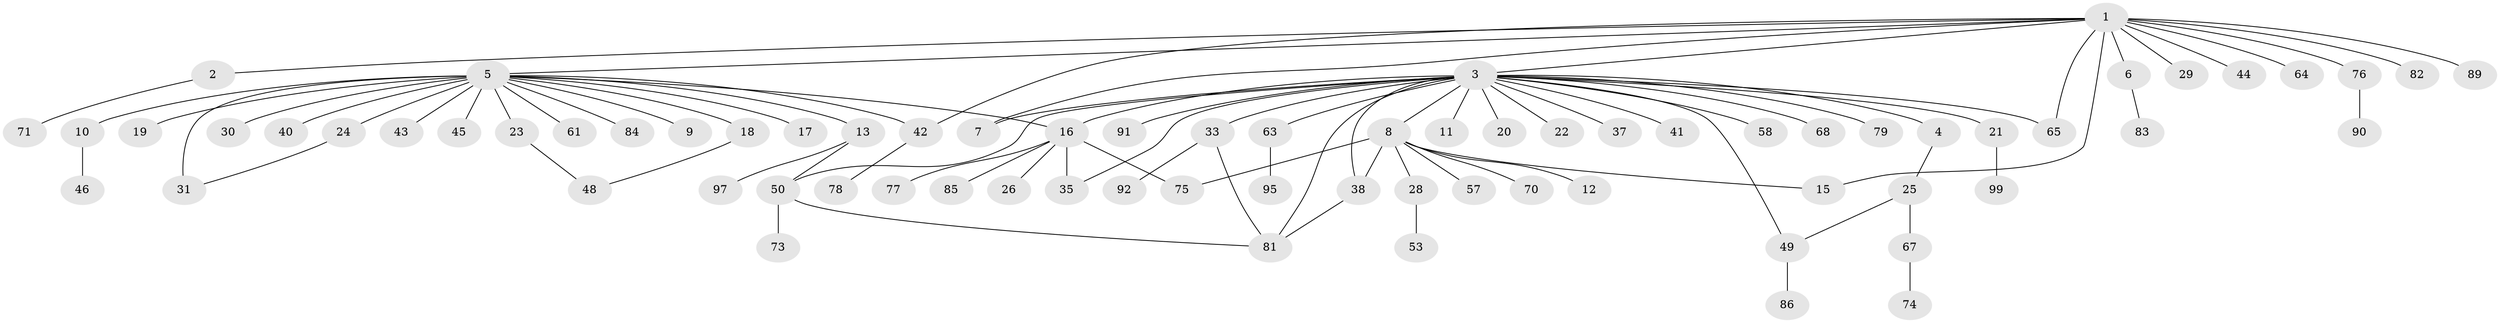 // original degree distribution, {15: 0.01, 2: 0.27, 22: 0.01, 20: 0.01, 3: 0.11, 9: 0.01, 1: 0.51, 5: 0.02, 4: 0.05}
// Generated by graph-tools (version 1.1) at 2025/38/02/21/25 10:38:54]
// undirected, 74 vertices, 88 edges
graph export_dot {
graph [start="1"]
  node [color=gray90,style=filled];
  1 [super="+54"];
  2;
  3 [super="+66"];
  4;
  5 [super="+69"];
  6;
  7 [super="+27"];
  8 [super="+14"];
  9 [super="+32"];
  10;
  11;
  12;
  13 [super="+96"];
  15 [super="+56"];
  16 [super="+62"];
  17 [super="+55"];
  18 [super="+47"];
  19;
  20;
  21;
  22;
  23 [super="+34"];
  24 [super="+88"];
  25 [super="+59"];
  26;
  28 [super="+94"];
  29;
  30;
  31 [super="+36"];
  33 [super="+51"];
  35 [super="+72"];
  37 [super="+87"];
  38 [super="+39"];
  40;
  41;
  42;
  43;
  44 [super="+60"];
  45 [super="+93"];
  46;
  48;
  49 [super="+52"];
  50;
  53;
  57;
  58;
  61;
  63;
  64;
  65 [super="+80"];
  67;
  68;
  70;
  71;
  73;
  74;
  75;
  76;
  77;
  78;
  79;
  81;
  82 [super="+98"];
  83 [super="+100"];
  84;
  85;
  86;
  89;
  90;
  91;
  92;
  95;
  97;
  99;
  1 -- 2;
  1 -- 3;
  1 -- 5;
  1 -- 6;
  1 -- 7;
  1 -- 29;
  1 -- 42;
  1 -- 44;
  1 -- 64;
  1 -- 65;
  1 -- 76;
  1 -- 82;
  1 -- 89;
  1 -- 15;
  2 -- 71;
  3 -- 4;
  3 -- 7;
  3 -- 8;
  3 -- 11;
  3 -- 16;
  3 -- 20;
  3 -- 21;
  3 -- 22;
  3 -- 33;
  3 -- 35;
  3 -- 37;
  3 -- 38 [weight=2];
  3 -- 41;
  3 -- 49;
  3 -- 50;
  3 -- 58;
  3 -- 63;
  3 -- 65;
  3 -- 79;
  3 -- 91;
  3 -- 81;
  3 -- 68;
  4 -- 25;
  5 -- 9;
  5 -- 10;
  5 -- 13;
  5 -- 17;
  5 -- 18;
  5 -- 19;
  5 -- 23;
  5 -- 24 [weight=2];
  5 -- 30;
  5 -- 31 [weight=2];
  5 -- 40;
  5 -- 42;
  5 -- 43;
  5 -- 45;
  5 -- 61;
  5 -- 84;
  5 -- 16;
  6 -- 83;
  8 -- 12;
  8 -- 15;
  8 -- 28;
  8 -- 38;
  8 -- 57;
  8 -- 70;
  8 -- 75;
  10 -- 46;
  13 -- 50;
  13 -- 97;
  16 -- 26;
  16 -- 85;
  16 -- 75;
  16 -- 35;
  16 -- 77;
  18 -- 48;
  21 -- 99;
  23 -- 48;
  24 -- 31;
  25 -- 49;
  25 -- 67;
  28 -- 53;
  33 -- 81;
  33 -- 92;
  38 -- 81;
  42 -- 78;
  49 -- 86;
  50 -- 73;
  50 -- 81;
  63 -- 95;
  67 -- 74;
  76 -- 90;
}
